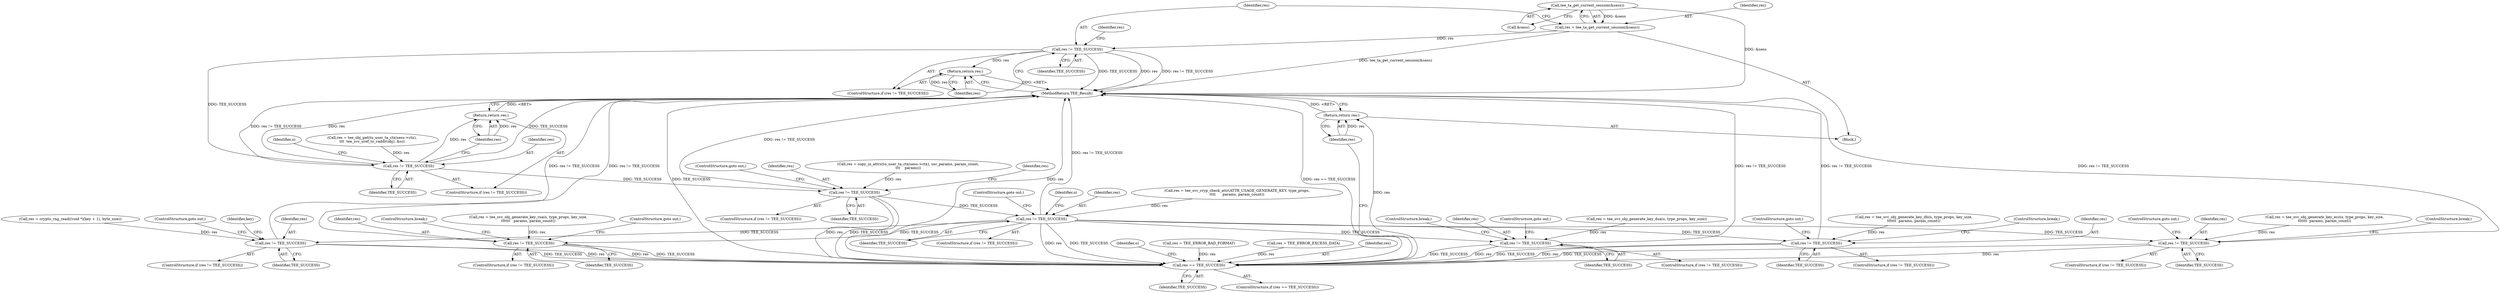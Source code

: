 digraph "0_optee_os_a637243270fc1faae16de059091795c32d86e65e_0@pointer" {
"1000124" [label="(Call,tee_ta_get_current_session(&sess))"];
"1000122" [label="(Call,res = tee_ta_get_current_session(&sess))"];
"1000128" [label="(Call,res != TEE_SUCCESS)"];
"1000131" [label="(Return,return res;)"];
"1000145" [label="(Call,res != TEE_SUCCESS)"];
"1000148" [label="(Return,return res;)"];
"1000236" [label="(Call,res != TEE_SUCCESS)"];
"1000248" [label="(Call,res != TEE_SUCCESS)"];
"1000328" [label="(Call,res != TEE_SUCCESS)"];
"1000416" [label="(Call,res == TEE_SUCCESS)"];
"1000434" [label="(Return,return res;)"];
"1000359" [label="(Call,res != TEE_SUCCESS)"];
"1000372" [label="(Call,res != TEE_SUCCESS)"];
"1000387" [label="(Call,res != TEE_SUCCESS)"];
"1000403" [label="(Call,res != TEE_SUCCESS)"];
"1000405" [label="(Identifier,TEE_SUCCESS)"];
"1000238" [label="(Identifier,TEE_SUCCESS)"];
"1000389" [label="(Identifier,TEE_SUCCESS)"];
"1000240" [label="(Call,res = tee_svc_cryp_check_attr(ATTR_USAGE_GENERATE_KEY, type_props,\n\t\t\t\t      params, param_count))"];
"1000239" [label="(ControlStructure,goto out;)"];
"1000371" [label="(ControlStructure,if (res != TEE_SUCCESS))"];
"1000386" [label="(ControlStructure,if (res != TEE_SUCCESS))"];
"1000125" [label="(Call,&sess)"];
"1000146" [label="(Identifier,res)"];
"1000148" [label="(Return,return res;)"];
"1000129" [label="(Identifier,res)"];
"1000378" [label="(Call,res = tee_svc_obj_generate_key_dh(o, type_props, key_size,\n\t\t\t\t\t\t  params, param_count))"];
"1000359" [label="(Call,res != TEE_SUCCESS)"];
"1000402" [label="(ControlStructure,if (res != TEE_SUCCESS))"];
"1000248" [label="(Call,res != TEE_SUCCESS)"];
"1000436" [label="(MethodReturn,TEE_Result)"];
"1000130" [label="(Identifier,TEE_SUCCESS)"];
"1000374" [label="(Identifier,TEE_SUCCESS)"];
"1000376" [label="(ControlStructure,break;)"];
"1000237" [label="(Identifier,res)"];
"1000124" [label="(Call,tee_ta_get_current_session(&sess))"];
"1000406" [label="(ControlStructure,goto out;)"];
"1000435" [label="(Identifier,res)"];
"1000423" [label="(Identifier,o)"];
"1000329" [label="(Identifier,res)"];
"1000372" [label="(Call,res != TEE_SUCCESS)"];
"1000145" [label="(Call,res != TEE_SUCCESS)"];
"1000360" [label="(Identifier,res)"];
"1000111" [label="(Block,)"];
"1000225" [label="(Call,res = copy_in_attrs(to_user_ta_ctx(sess->ctx), usr_params, param_count,\n\t\t\t    params))"];
"1000373" [label="(Identifier,res)"];
"1000391" [label="(ControlStructure,break;)"];
"1000404" [label="(Identifier,res)"];
"1000131" [label="(Return,return res;)"];
"1000149" [label="(Identifier,res)"];
"1000403" [label="(Call,res != TEE_SUCCESS)"];
"1000128" [label="(Call,res != TEE_SUCCESS)"];
"1000330" [label="(Identifier,TEE_SUCCESS)"];
"1000251" [label="(ControlStructure,goto out;)"];
"1000241" [label="(Identifier,res)"];
"1000409" [label="(Call,res = TEE_ERROR_BAD_FORMAT)"];
"1000123" [label="(Identifier,res)"];
"1000363" [label="(ControlStructure,break;)"];
"1000236" [label="(Call,res != TEE_SUCCESS)"];
"1000127" [label="(ControlStructure,if (res != TEE_SUCCESS))"];
"1000134" [label="(Identifier,res)"];
"1000155" [label="(Identifier,o)"];
"1000247" [label="(ControlStructure,if (res != TEE_SUCCESS))"];
"1000235" [label="(ControlStructure,if (res != TEE_SUCCESS))"];
"1000314" [label="(Call,res = TEE_ERROR_EXCESS_DATA)"];
"1000358" [label="(ControlStructure,if (res != TEE_SUCCESS))"];
"1000388" [label="(Identifier,res)"];
"1000387" [label="(Call,res != TEE_SUCCESS)"];
"1000394" [label="(Call,res = tee_svc_obj_generate_key_ecc(o, type_props, key_size,\n\t\t\t\t\t\t  params, param_count))"];
"1000132" [label="(Identifier,res)"];
"1000327" [label="(ControlStructure,if (res != TEE_SUCCESS))"];
"1000375" [label="(ControlStructure,goto out;)"];
"1000434" [label="(Return,return res;)"];
"1000418" [label="(Identifier,TEE_SUCCESS)"];
"1000417" [label="(Identifier,res)"];
"1000415" [label="(ControlStructure,if (res == TEE_SUCCESS))"];
"1000250" [label="(Identifier,TEE_SUCCESS)"];
"1000133" [label="(Call,res = tee_obj_get(to_user_ta_ctx(sess->ctx),\n\t\t\t  tee_svc_uref_to_vaddr(obj), &o))"];
"1000416" [label="(Call,res == TEE_SUCCESS)"];
"1000361" [label="(Identifier,TEE_SUCCESS)"];
"1000390" [label="(ControlStructure,goto out;)"];
"1000122" [label="(Call,res = tee_ta_get_current_session(&sess))"];
"1000350" [label="(Call,res = tee_svc_obj_generate_key_rsa(o, type_props, key_size,\n\t\t\t\t\t\t   params, param_count))"];
"1000255" [label="(Identifier,o)"];
"1000147" [label="(Identifier,TEE_SUCCESS)"];
"1000318" [label="(Call,res = crypto_rng_read((void *)(key + 1), byte_size))"];
"1000328" [label="(Call,res != TEE_SUCCESS)"];
"1000407" [label="(ControlStructure,break;)"];
"1000144" [label="(ControlStructure,if (res != TEE_SUCCESS))"];
"1000362" [label="(ControlStructure,goto out;)"];
"1000331" [label="(ControlStructure,goto out;)"];
"1000365" [label="(Call,res = tee_svc_obj_generate_key_dsa(o, type_props, key_size))"];
"1000334" [label="(Identifier,key)"];
"1000249" [label="(Identifier,res)"];
"1000124" -> "1000122"  [label="AST: "];
"1000124" -> "1000125"  [label="CFG: "];
"1000125" -> "1000124"  [label="AST: "];
"1000122" -> "1000124"  [label="CFG: "];
"1000124" -> "1000436"  [label="DDG: &sess"];
"1000124" -> "1000122"  [label="DDG: &sess"];
"1000122" -> "1000111"  [label="AST: "];
"1000123" -> "1000122"  [label="AST: "];
"1000129" -> "1000122"  [label="CFG: "];
"1000122" -> "1000436"  [label="DDG: tee_ta_get_current_session(&sess)"];
"1000122" -> "1000128"  [label="DDG: res"];
"1000128" -> "1000127"  [label="AST: "];
"1000128" -> "1000130"  [label="CFG: "];
"1000129" -> "1000128"  [label="AST: "];
"1000130" -> "1000128"  [label="AST: "];
"1000132" -> "1000128"  [label="CFG: "];
"1000134" -> "1000128"  [label="CFG: "];
"1000128" -> "1000436"  [label="DDG: TEE_SUCCESS"];
"1000128" -> "1000436"  [label="DDG: res"];
"1000128" -> "1000436"  [label="DDG: res != TEE_SUCCESS"];
"1000128" -> "1000131"  [label="DDG: res"];
"1000128" -> "1000145"  [label="DDG: TEE_SUCCESS"];
"1000131" -> "1000127"  [label="AST: "];
"1000131" -> "1000132"  [label="CFG: "];
"1000132" -> "1000131"  [label="AST: "];
"1000436" -> "1000131"  [label="CFG: "];
"1000131" -> "1000436"  [label="DDG: <RET>"];
"1000132" -> "1000131"  [label="DDG: res"];
"1000145" -> "1000144"  [label="AST: "];
"1000145" -> "1000147"  [label="CFG: "];
"1000146" -> "1000145"  [label="AST: "];
"1000147" -> "1000145"  [label="AST: "];
"1000149" -> "1000145"  [label="CFG: "];
"1000155" -> "1000145"  [label="CFG: "];
"1000145" -> "1000436"  [label="DDG: res != TEE_SUCCESS"];
"1000145" -> "1000436"  [label="DDG: res"];
"1000145" -> "1000436"  [label="DDG: TEE_SUCCESS"];
"1000133" -> "1000145"  [label="DDG: res"];
"1000145" -> "1000148"  [label="DDG: res"];
"1000145" -> "1000236"  [label="DDG: TEE_SUCCESS"];
"1000148" -> "1000144"  [label="AST: "];
"1000148" -> "1000149"  [label="CFG: "];
"1000149" -> "1000148"  [label="AST: "];
"1000436" -> "1000148"  [label="CFG: "];
"1000148" -> "1000436"  [label="DDG: <RET>"];
"1000149" -> "1000148"  [label="DDG: res"];
"1000236" -> "1000235"  [label="AST: "];
"1000236" -> "1000238"  [label="CFG: "];
"1000237" -> "1000236"  [label="AST: "];
"1000238" -> "1000236"  [label="AST: "];
"1000239" -> "1000236"  [label="CFG: "];
"1000241" -> "1000236"  [label="CFG: "];
"1000236" -> "1000436"  [label="DDG: res != TEE_SUCCESS"];
"1000225" -> "1000236"  [label="DDG: res"];
"1000236" -> "1000248"  [label="DDG: TEE_SUCCESS"];
"1000236" -> "1000416"  [label="DDG: res"];
"1000236" -> "1000416"  [label="DDG: TEE_SUCCESS"];
"1000248" -> "1000247"  [label="AST: "];
"1000248" -> "1000250"  [label="CFG: "];
"1000249" -> "1000248"  [label="AST: "];
"1000250" -> "1000248"  [label="AST: "];
"1000251" -> "1000248"  [label="CFG: "];
"1000255" -> "1000248"  [label="CFG: "];
"1000248" -> "1000436"  [label="DDG: res != TEE_SUCCESS"];
"1000240" -> "1000248"  [label="DDG: res"];
"1000248" -> "1000328"  [label="DDG: TEE_SUCCESS"];
"1000248" -> "1000359"  [label="DDG: TEE_SUCCESS"];
"1000248" -> "1000372"  [label="DDG: TEE_SUCCESS"];
"1000248" -> "1000387"  [label="DDG: TEE_SUCCESS"];
"1000248" -> "1000403"  [label="DDG: TEE_SUCCESS"];
"1000248" -> "1000416"  [label="DDG: res"];
"1000248" -> "1000416"  [label="DDG: TEE_SUCCESS"];
"1000328" -> "1000327"  [label="AST: "];
"1000328" -> "1000330"  [label="CFG: "];
"1000329" -> "1000328"  [label="AST: "];
"1000330" -> "1000328"  [label="AST: "];
"1000331" -> "1000328"  [label="CFG: "];
"1000334" -> "1000328"  [label="CFG: "];
"1000328" -> "1000436"  [label="DDG: res != TEE_SUCCESS"];
"1000318" -> "1000328"  [label="DDG: res"];
"1000328" -> "1000416"  [label="DDG: res"];
"1000328" -> "1000416"  [label="DDG: TEE_SUCCESS"];
"1000416" -> "1000415"  [label="AST: "];
"1000416" -> "1000418"  [label="CFG: "];
"1000417" -> "1000416"  [label="AST: "];
"1000418" -> "1000416"  [label="AST: "];
"1000423" -> "1000416"  [label="CFG: "];
"1000435" -> "1000416"  [label="CFG: "];
"1000416" -> "1000436"  [label="DDG: res == TEE_SUCCESS"];
"1000416" -> "1000436"  [label="DDG: TEE_SUCCESS"];
"1000416" -> "1000436"  [label="DDG: res"];
"1000403" -> "1000416"  [label="DDG: res"];
"1000403" -> "1000416"  [label="DDG: TEE_SUCCESS"];
"1000387" -> "1000416"  [label="DDG: res"];
"1000387" -> "1000416"  [label="DDG: TEE_SUCCESS"];
"1000372" -> "1000416"  [label="DDG: res"];
"1000372" -> "1000416"  [label="DDG: TEE_SUCCESS"];
"1000409" -> "1000416"  [label="DDG: res"];
"1000359" -> "1000416"  [label="DDG: res"];
"1000359" -> "1000416"  [label="DDG: TEE_SUCCESS"];
"1000314" -> "1000416"  [label="DDG: res"];
"1000416" -> "1000434"  [label="DDG: res"];
"1000434" -> "1000111"  [label="AST: "];
"1000434" -> "1000435"  [label="CFG: "];
"1000435" -> "1000434"  [label="AST: "];
"1000436" -> "1000434"  [label="CFG: "];
"1000434" -> "1000436"  [label="DDG: <RET>"];
"1000435" -> "1000434"  [label="DDG: res"];
"1000359" -> "1000358"  [label="AST: "];
"1000359" -> "1000361"  [label="CFG: "];
"1000360" -> "1000359"  [label="AST: "];
"1000361" -> "1000359"  [label="AST: "];
"1000362" -> "1000359"  [label="CFG: "];
"1000363" -> "1000359"  [label="CFG: "];
"1000359" -> "1000436"  [label="DDG: res != TEE_SUCCESS"];
"1000350" -> "1000359"  [label="DDG: res"];
"1000372" -> "1000371"  [label="AST: "];
"1000372" -> "1000374"  [label="CFG: "];
"1000373" -> "1000372"  [label="AST: "];
"1000374" -> "1000372"  [label="AST: "];
"1000375" -> "1000372"  [label="CFG: "];
"1000376" -> "1000372"  [label="CFG: "];
"1000372" -> "1000436"  [label="DDG: res != TEE_SUCCESS"];
"1000365" -> "1000372"  [label="DDG: res"];
"1000387" -> "1000386"  [label="AST: "];
"1000387" -> "1000389"  [label="CFG: "];
"1000388" -> "1000387"  [label="AST: "];
"1000389" -> "1000387"  [label="AST: "];
"1000390" -> "1000387"  [label="CFG: "];
"1000391" -> "1000387"  [label="CFG: "];
"1000387" -> "1000436"  [label="DDG: res != TEE_SUCCESS"];
"1000378" -> "1000387"  [label="DDG: res"];
"1000403" -> "1000402"  [label="AST: "];
"1000403" -> "1000405"  [label="CFG: "];
"1000404" -> "1000403"  [label="AST: "];
"1000405" -> "1000403"  [label="AST: "];
"1000406" -> "1000403"  [label="CFG: "];
"1000407" -> "1000403"  [label="CFG: "];
"1000403" -> "1000436"  [label="DDG: res != TEE_SUCCESS"];
"1000394" -> "1000403"  [label="DDG: res"];
}
